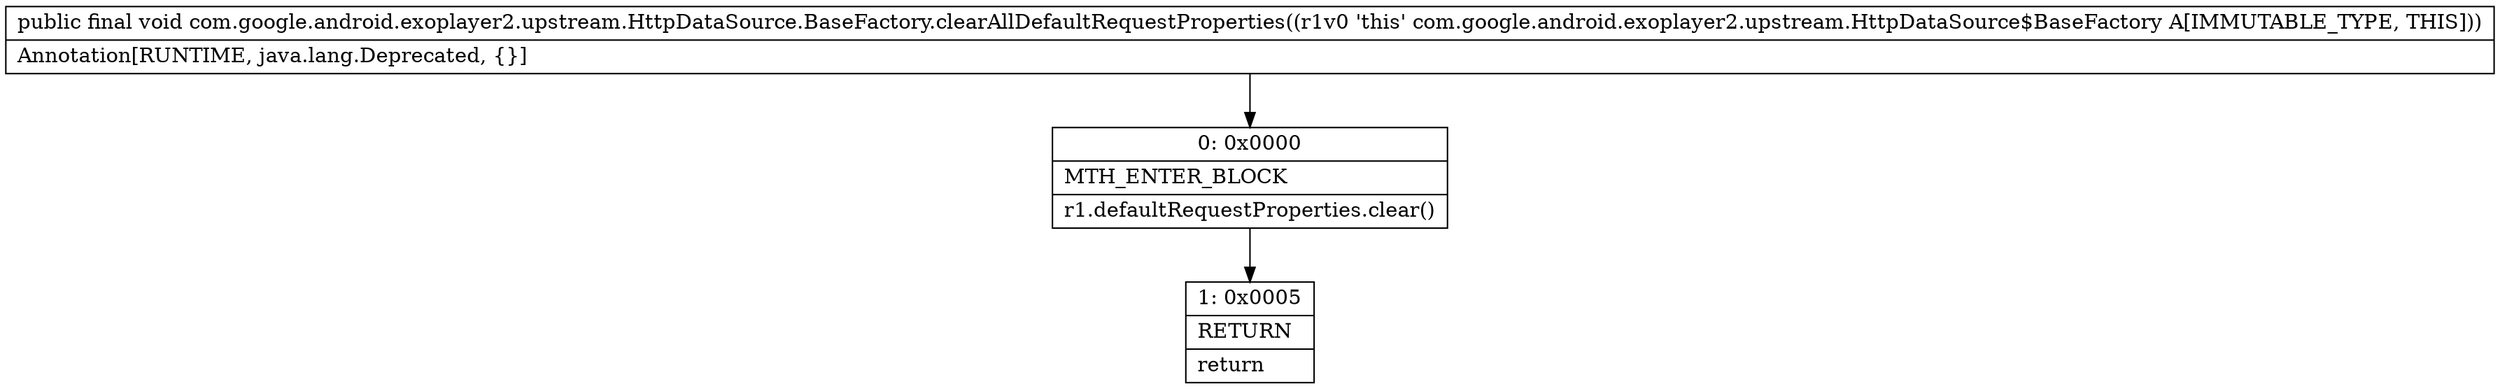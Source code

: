 digraph "CFG forcom.google.android.exoplayer2.upstream.HttpDataSource.BaseFactory.clearAllDefaultRequestProperties()V" {
Node_0 [shape=record,label="{0\:\ 0x0000|MTH_ENTER_BLOCK\l|r1.defaultRequestProperties.clear()\l}"];
Node_1 [shape=record,label="{1\:\ 0x0005|RETURN\l|return\l}"];
MethodNode[shape=record,label="{public final void com.google.android.exoplayer2.upstream.HttpDataSource.BaseFactory.clearAllDefaultRequestProperties((r1v0 'this' com.google.android.exoplayer2.upstream.HttpDataSource$BaseFactory A[IMMUTABLE_TYPE, THIS]))  | Annotation[RUNTIME, java.lang.Deprecated, \{\}]\l}"];
MethodNode -> Node_0;
Node_0 -> Node_1;
}

